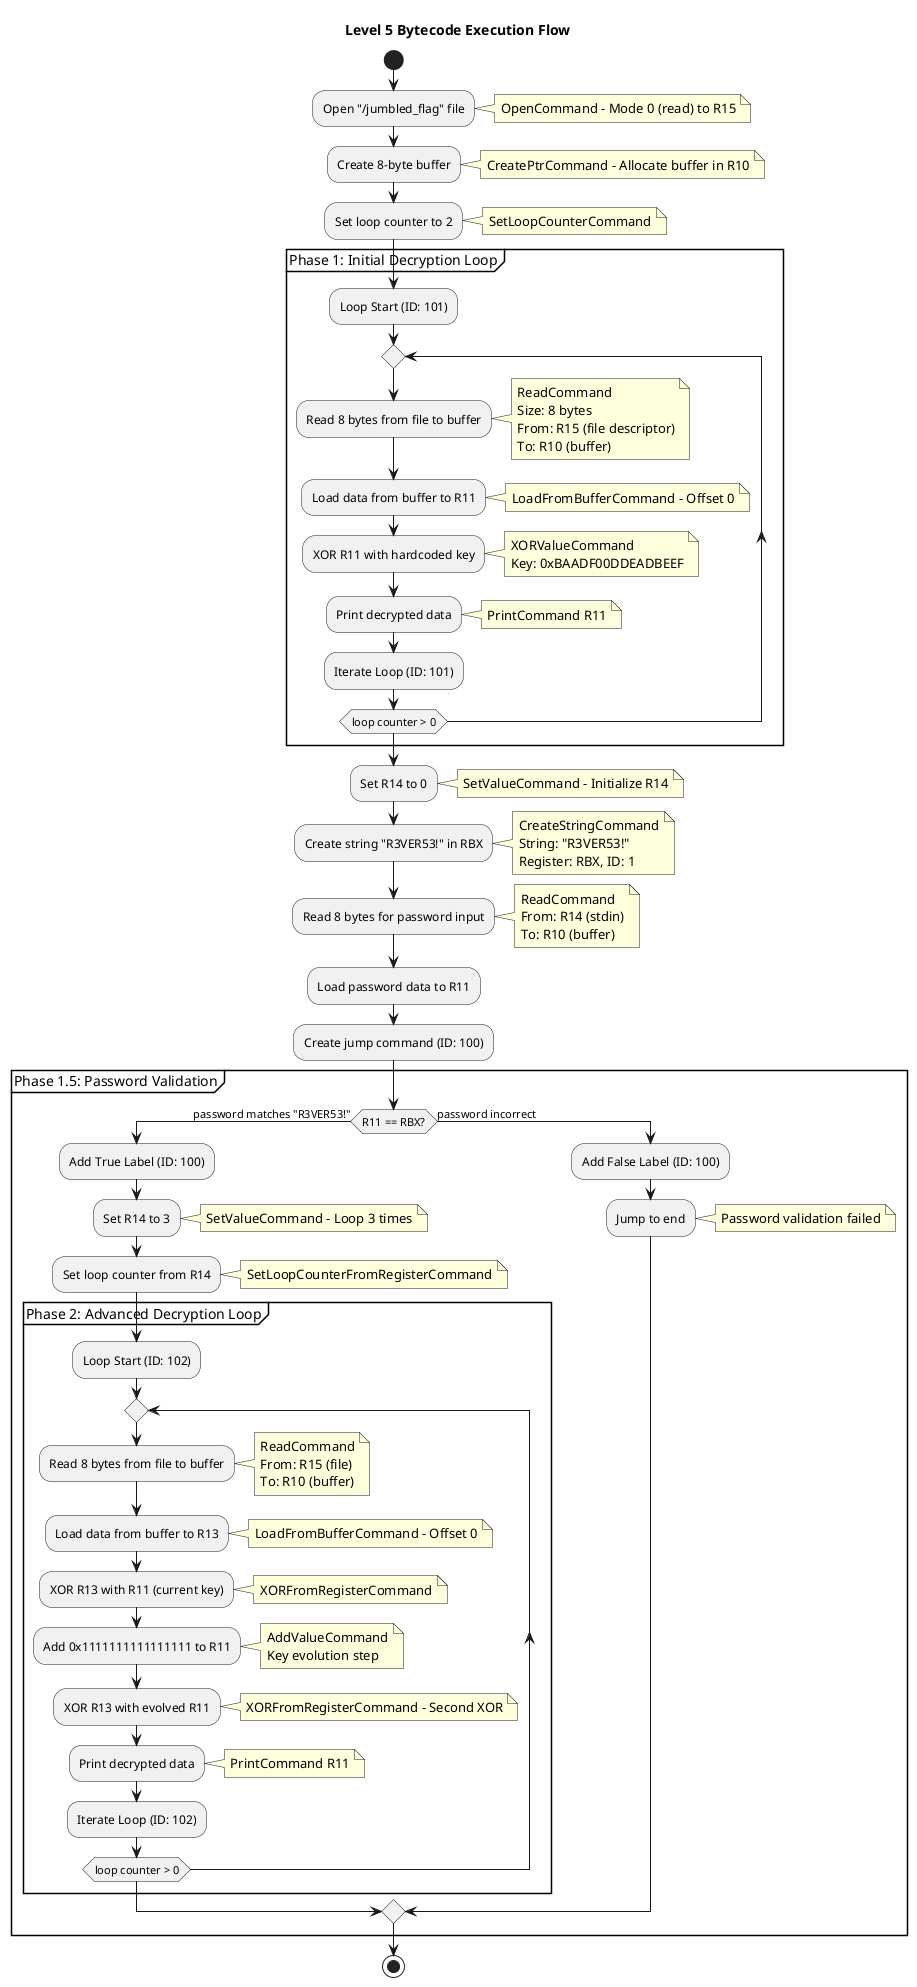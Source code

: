 @startuml
title Level 5 Bytecode Execution Flow

start

:Open "/jumbled_flag" file;
note right: OpenCommand - Mode 0 (read) to R15

:Create 8-byte buffer;
note right: CreatePtrCommand - Allocate buffer in R10

:Set loop counter to 2;
note right: SetLoopCounterCommand

partition "Phase 1: Initial Decryption Loop" {
  :Loop Start (ID: 101);
  repeat
    :Read 8 bytes from file to buffer;
    note right
      ReadCommand
      Size: 8 bytes
      From: R15 (file descriptor)
      To: R10 (buffer)
    end note
    
    :Load data from buffer to R11;
    note right: LoadFromBufferCommand - Offset 0
    
    :XOR R11 with hardcoded key;
    note right
      XORValueCommand
      Key: 0xBAADF00DDEADBEEF
    end note
    
    :Print decrypted data;
    note right: PrintCommand R11
    
  :Iterate Loop (ID: 101);
  repeat while (loop counter > 0)
}

:Set R14 to 0;
note right: SetValueCommand - Initialize R14

:Create string "R3VER53!" in RBX;
note right
  CreateStringCommand
  String: "R3VER53!"
  Register: RBX, ID: 1
end note

:Read 8 bytes for password input;
note right
  ReadCommand
  From: R14 (stdin)
  To: R10 (buffer)
end note

:Load password data to R11;

:Create jump command (ID: 100);

partition "Phase 1.5: Password Validation" {
  if (R11 == RBX?) then (password matches "R3VER53!")
    :Add True Label (ID: 100);
    :Set R14 to 3;
    note right: SetValueCommand - Loop 3 times
    
    :Set loop counter from R14;
    note right: SetLoopCounterFromRegisterCommand
    
    partition "Phase 2: Advanced Decryption Loop" {
      :Loop Start (ID: 102);
      repeat
        :Read 8 bytes from file to buffer;
        note right
          ReadCommand
          From: R15 (file)
          To: R10 (buffer)
        end note
        
        :Load data from buffer to R13;
        note right: LoadFromBufferCommand - Offset 0
        
        :XOR R13 with R11 (current key);
        note right: XORFromRegisterCommand
        
        :Add 0x1111111111111111 to R11;
        note right
          AddValueCommand
          Key evolution step
        end note
        
        :XOR R13 with evolved R11;
        note right: XORFromRegisterCommand - Second XOR
        
        :Print decrypted data;
        note right: PrintCommand R11
        
      :Iterate Loop (ID: 102);
      repeat while (loop counter > 0)
    }
  else (password incorrect)
    :Add False Label (ID: 100);
    :Jump to end;
    note right: Password validation failed
  endif
}

stop

@enduml